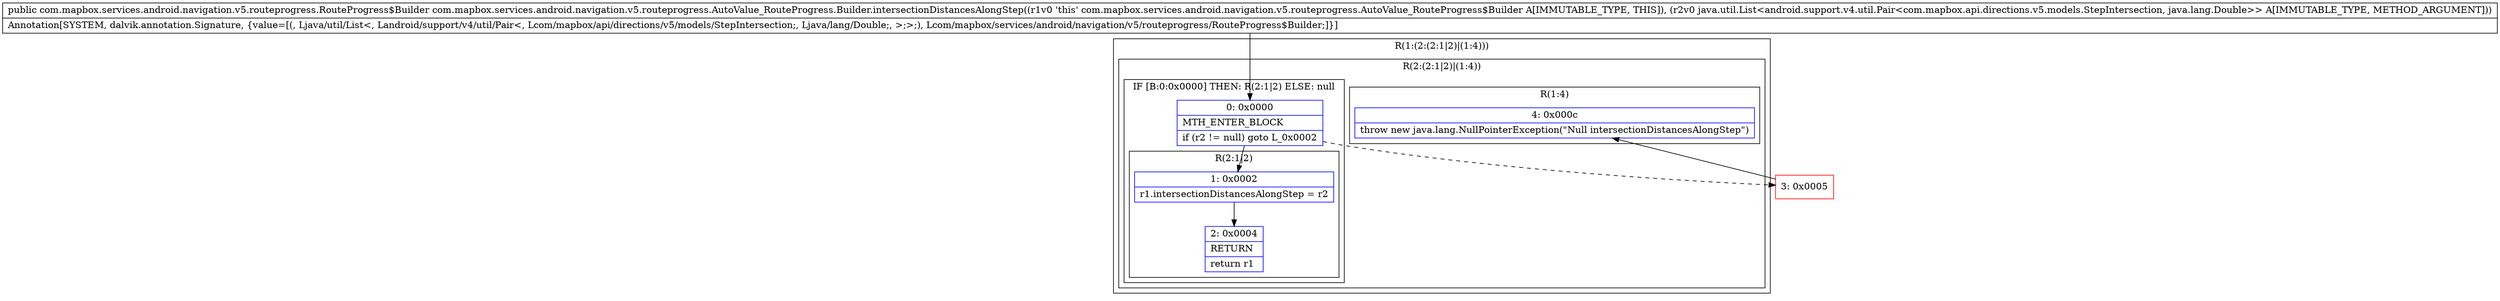digraph "CFG forcom.mapbox.services.android.navigation.v5.routeprogress.AutoValue_RouteProgress.Builder.intersectionDistancesAlongStep(Ljava\/util\/List;)Lcom\/mapbox\/services\/android\/navigation\/v5\/routeprogress\/RouteProgress$Builder;" {
subgraph cluster_Region_1213762407 {
label = "R(1:(2:(2:1|2)|(1:4)))";
node [shape=record,color=blue];
subgraph cluster_Region_114500116 {
label = "R(2:(2:1|2)|(1:4))";
node [shape=record,color=blue];
subgraph cluster_IfRegion_1686299093 {
label = "IF [B:0:0x0000] THEN: R(2:1|2) ELSE: null";
node [shape=record,color=blue];
Node_0 [shape=record,label="{0\:\ 0x0000|MTH_ENTER_BLOCK\l|if (r2 != null) goto L_0x0002\l}"];
subgraph cluster_Region_1774808141 {
label = "R(2:1|2)";
node [shape=record,color=blue];
Node_1 [shape=record,label="{1\:\ 0x0002|r1.intersectionDistancesAlongStep = r2\l}"];
Node_2 [shape=record,label="{2\:\ 0x0004|RETURN\l|return r1\l}"];
}
}
subgraph cluster_Region_1707524512 {
label = "R(1:4)";
node [shape=record,color=blue];
Node_4 [shape=record,label="{4\:\ 0x000c|throw new java.lang.NullPointerException(\"Null intersectionDistancesAlongStep\")\l}"];
}
}
}
Node_3 [shape=record,color=red,label="{3\:\ 0x0005}"];
MethodNode[shape=record,label="{public com.mapbox.services.android.navigation.v5.routeprogress.RouteProgress$Builder com.mapbox.services.android.navigation.v5.routeprogress.AutoValue_RouteProgress.Builder.intersectionDistancesAlongStep((r1v0 'this' com.mapbox.services.android.navigation.v5.routeprogress.AutoValue_RouteProgress$Builder A[IMMUTABLE_TYPE, THIS]), (r2v0 java.util.List\<android.support.v4.util.Pair\<com.mapbox.api.directions.v5.models.StepIntersection, java.lang.Double\>\> A[IMMUTABLE_TYPE, METHOD_ARGUMENT]))  | Annotation[SYSTEM, dalvik.annotation.Signature, \{value=[(, Ljava\/util\/List\<, Landroid\/support\/v4\/util\/Pair\<, Lcom\/mapbox\/api\/directions\/v5\/models\/StepIntersection;, Ljava\/lang\/Double;, \>;\>;), Lcom\/mapbox\/services\/android\/navigation\/v5\/routeprogress\/RouteProgress$Builder;]\}]\l}"];
MethodNode -> Node_0;
Node_0 -> Node_1;
Node_0 -> Node_3[style=dashed];
Node_1 -> Node_2;
Node_3 -> Node_4;
}

